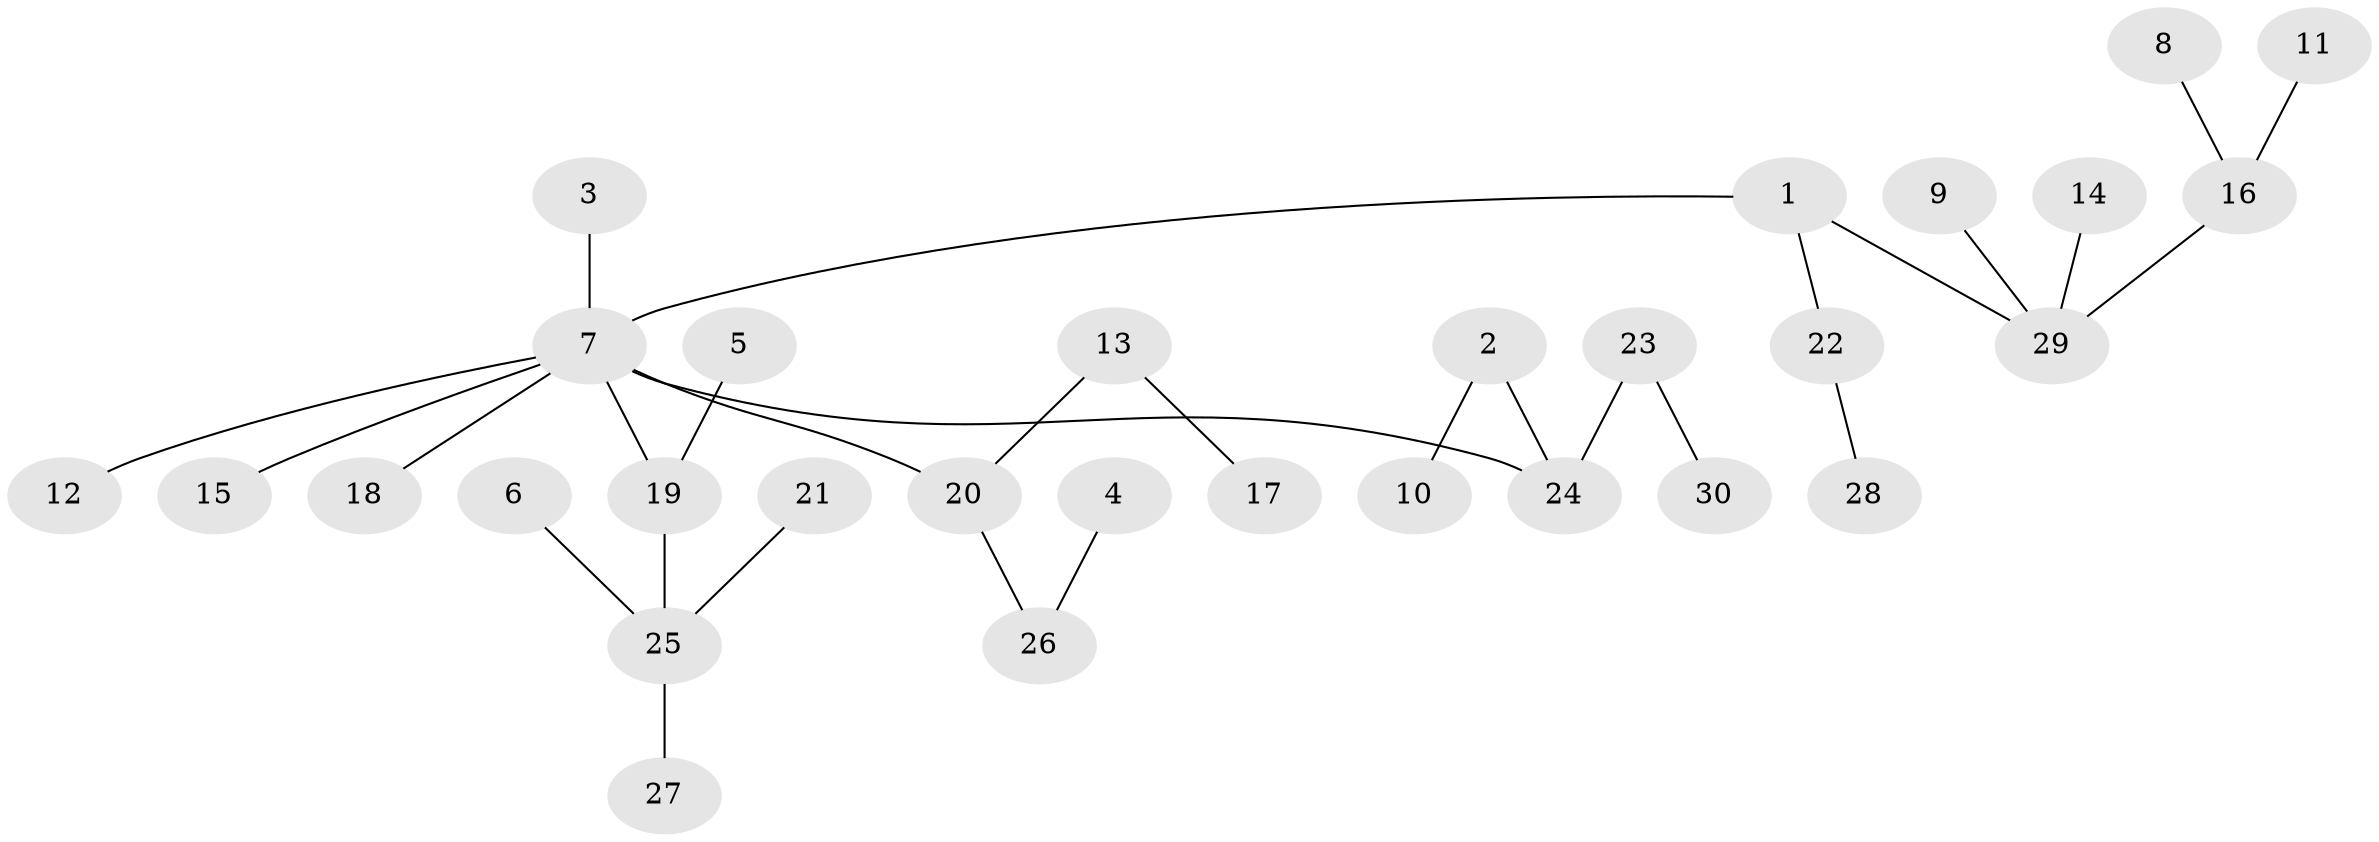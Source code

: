 // original degree distribution, {3: 0.10309278350515463, 10: 0.010309278350515464, 5: 0.030927835051546393, 2: 0.28865979381443296, 4: 0.05154639175257732, 1: 0.4948453608247423, 6: 0.010309278350515464, 7: 0.010309278350515464}
// Generated by graph-tools (version 1.1) at 2025/37/03/04/25 23:37:19]
// undirected, 30 vertices, 29 edges
graph export_dot {
  node [color=gray90,style=filled];
  1;
  2;
  3;
  4;
  5;
  6;
  7;
  8;
  9;
  10;
  11;
  12;
  13;
  14;
  15;
  16;
  17;
  18;
  19;
  20;
  21;
  22;
  23;
  24;
  25;
  26;
  27;
  28;
  29;
  30;
  1 -- 7 [weight=1.0];
  1 -- 22 [weight=1.0];
  1 -- 29 [weight=1.0];
  2 -- 10 [weight=1.0];
  2 -- 24 [weight=1.0];
  3 -- 7 [weight=1.0];
  4 -- 26 [weight=1.0];
  5 -- 19 [weight=1.0];
  6 -- 25 [weight=1.0];
  7 -- 12 [weight=1.0];
  7 -- 15 [weight=1.0];
  7 -- 18 [weight=1.0];
  7 -- 19 [weight=1.0];
  7 -- 20 [weight=1.0];
  7 -- 24 [weight=1.0];
  8 -- 16 [weight=1.0];
  9 -- 29 [weight=1.0];
  11 -- 16 [weight=1.0];
  13 -- 17 [weight=1.0];
  13 -- 20 [weight=1.0];
  14 -- 29 [weight=1.0];
  16 -- 29 [weight=1.0];
  19 -- 25 [weight=1.0];
  20 -- 26 [weight=1.0];
  21 -- 25 [weight=1.0];
  22 -- 28 [weight=1.0];
  23 -- 24 [weight=1.0];
  23 -- 30 [weight=1.0];
  25 -- 27 [weight=1.0];
}
